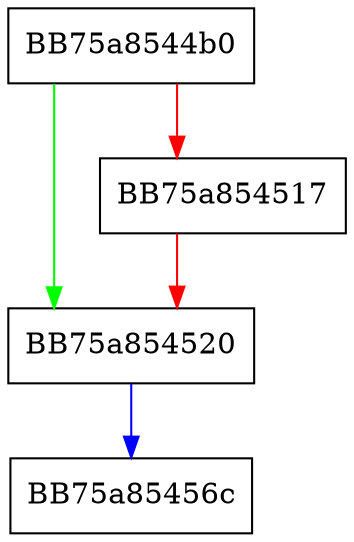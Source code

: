 digraph CreateInstance {
  node [shape="box"];
  graph [splines=ortho];
  BB75a8544b0 -> BB75a854520 [color="green"];
  BB75a8544b0 -> BB75a854517 [color="red"];
  BB75a854517 -> BB75a854520 [color="red"];
  BB75a854520 -> BB75a85456c [color="blue"];
}